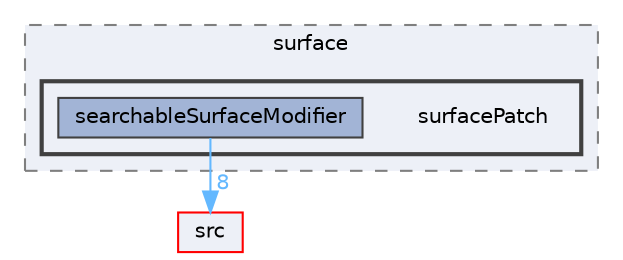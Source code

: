 digraph "applications/utilities/surface/surfacePatch"
{
 // LATEX_PDF_SIZE
  bgcolor="transparent";
  edge [fontname=Helvetica,fontsize=10,labelfontname=Helvetica,labelfontsize=10];
  node [fontname=Helvetica,fontsize=10,shape=box,height=0.2,width=0.4];
  compound=true
  subgraph clusterdir_f17de662d5fa06afbf0442aecb6ca0a0 {
    graph [ bgcolor="#edf0f7", pencolor="grey50", label="surface", fontname=Helvetica,fontsize=10 style="filled,dashed", URL="dir_f17de662d5fa06afbf0442aecb6ca0a0.html",tooltip=""]
  subgraph clusterdir_9bb5ffcb72caf686892d4c33f10ecb67 {
    graph [ bgcolor="#edf0f7", pencolor="grey25", label="", fontname=Helvetica,fontsize=10 style="filled,bold", URL="dir_9bb5ffcb72caf686892d4c33f10ecb67.html",tooltip=""]
    dir_9bb5ffcb72caf686892d4c33f10ecb67 [shape=plaintext, label="surfacePatch"];
  dir_0ebf8dc8a280699cfb3e941baf43cfc8 [label="searchableSurfaceModifier", fillcolor="#a2b4d6", color="grey25", style="filled", URL="dir_0ebf8dc8a280699cfb3e941baf43cfc8.html",tooltip=""];
  }
  }
  dir_68267d1309a1af8e8297ef4c3efbcdba [label="src", fillcolor="#edf0f7", color="red", style="filled", URL="dir_68267d1309a1af8e8297ef4c3efbcdba.html",tooltip=""];
  dir_0ebf8dc8a280699cfb3e941baf43cfc8->dir_68267d1309a1af8e8297ef4c3efbcdba [headlabel="8", labeldistance=1.5 headhref="dir_003460_003729.html" href="dir_003460_003729.html" color="steelblue1" fontcolor="steelblue1"];
}
